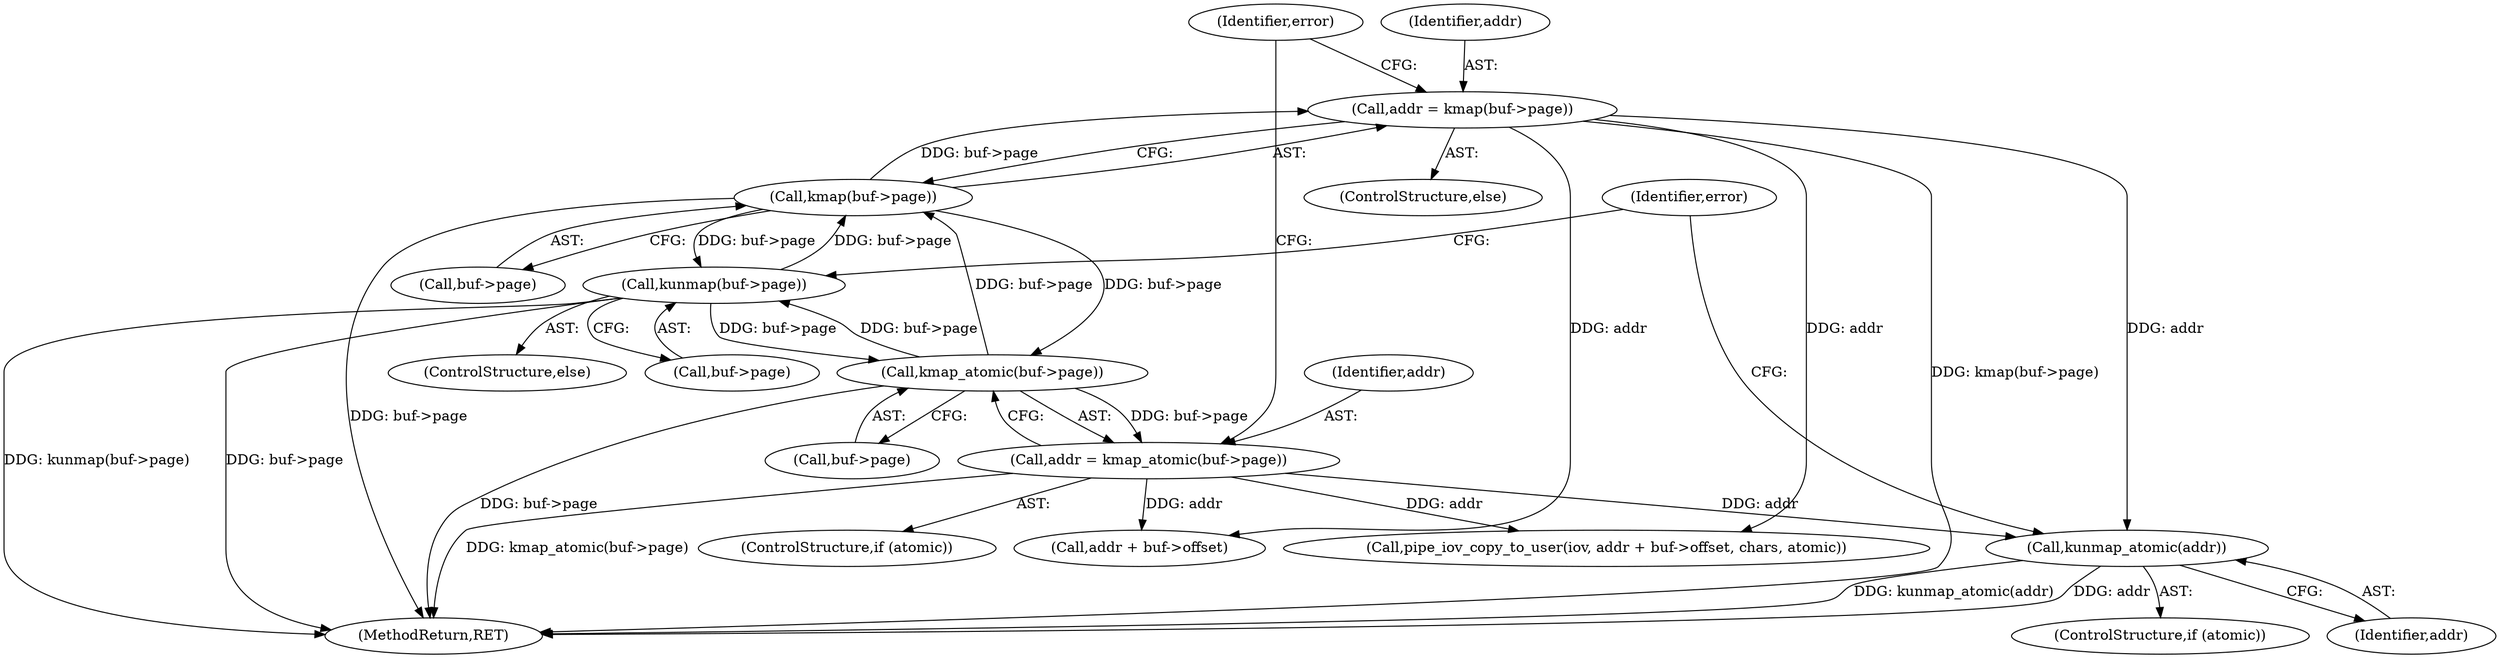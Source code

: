 digraph "0_linux_637b58c2887e5e57850865839cc75f59184b23d1_1@pointer" {
"1000251" [label="(Call,kunmap_atomic(addr))"];
"1000232" [label="(Call,addr = kmap(buf->page))"];
"1000234" [label="(Call,kmap(buf->page))"];
"1000254" [label="(Call,kunmap(buf->page))"];
"1000227" [label="(Call,kmap_atomic(buf->page))"];
"1000225" [label="(Call,addr = kmap_atomic(buf->page))"];
"1000260" [label="(Identifier,error)"];
"1000228" [label="(Call,buf->page)"];
"1000227" [label="(Call,kmap_atomic(buf->page))"];
"1000254" [label="(Call,kunmap(buf->page))"];
"1000234" [label="(Call,kmap(buf->page))"];
"1000440" [label="(MethodReturn,RET)"];
"1000249" [label="(ControlStructure,if (atomic))"];
"1000253" [label="(ControlStructure,else)"];
"1000226" [label="(Identifier,addr)"];
"1000233" [label="(Identifier,addr)"];
"1000225" [label="(Call,addr = kmap_atomic(buf->page))"];
"1000239" [label="(Identifier,error)"];
"1000252" [label="(Identifier,addr)"];
"1000235" [label="(Call,buf->page)"];
"1000240" [label="(Call,pipe_iov_copy_to_user(iov, addr + buf->offset, chars, atomic))"];
"1000242" [label="(Call,addr + buf->offset)"];
"1000232" [label="(Call,addr = kmap(buf->page))"];
"1000231" [label="(ControlStructure,else)"];
"1000255" [label="(Call,buf->page)"];
"1000223" [label="(ControlStructure,if (atomic))"];
"1000251" [label="(Call,kunmap_atomic(addr))"];
"1000251" -> "1000249"  [label="AST: "];
"1000251" -> "1000252"  [label="CFG: "];
"1000252" -> "1000251"  [label="AST: "];
"1000260" -> "1000251"  [label="CFG: "];
"1000251" -> "1000440"  [label="DDG: kunmap_atomic(addr)"];
"1000251" -> "1000440"  [label="DDG: addr"];
"1000232" -> "1000251"  [label="DDG: addr"];
"1000225" -> "1000251"  [label="DDG: addr"];
"1000232" -> "1000231"  [label="AST: "];
"1000232" -> "1000234"  [label="CFG: "];
"1000233" -> "1000232"  [label="AST: "];
"1000234" -> "1000232"  [label="AST: "];
"1000239" -> "1000232"  [label="CFG: "];
"1000232" -> "1000440"  [label="DDG: kmap(buf->page)"];
"1000234" -> "1000232"  [label="DDG: buf->page"];
"1000232" -> "1000240"  [label="DDG: addr"];
"1000232" -> "1000242"  [label="DDG: addr"];
"1000234" -> "1000235"  [label="CFG: "];
"1000235" -> "1000234"  [label="AST: "];
"1000234" -> "1000440"  [label="DDG: buf->page"];
"1000234" -> "1000227"  [label="DDG: buf->page"];
"1000254" -> "1000234"  [label="DDG: buf->page"];
"1000227" -> "1000234"  [label="DDG: buf->page"];
"1000234" -> "1000254"  [label="DDG: buf->page"];
"1000254" -> "1000253"  [label="AST: "];
"1000254" -> "1000255"  [label="CFG: "];
"1000255" -> "1000254"  [label="AST: "];
"1000260" -> "1000254"  [label="CFG: "];
"1000254" -> "1000440"  [label="DDG: buf->page"];
"1000254" -> "1000440"  [label="DDG: kunmap(buf->page)"];
"1000254" -> "1000227"  [label="DDG: buf->page"];
"1000227" -> "1000254"  [label="DDG: buf->page"];
"1000227" -> "1000225"  [label="AST: "];
"1000227" -> "1000228"  [label="CFG: "];
"1000228" -> "1000227"  [label="AST: "];
"1000225" -> "1000227"  [label="CFG: "];
"1000227" -> "1000440"  [label="DDG: buf->page"];
"1000227" -> "1000225"  [label="DDG: buf->page"];
"1000225" -> "1000223"  [label="AST: "];
"1000226" -> "1000225"  [label="AST: "];
"1000239" -> "1000225"  [label="CFG: "];
"1000225" -> "1000440"  [label="DDG: kmap_atomic(buf->page)"];
"1000225" -> "1000240"  [label="DDG: addr"];
"1000225" -> "1000242"  [label="DDG: addr"];
}
